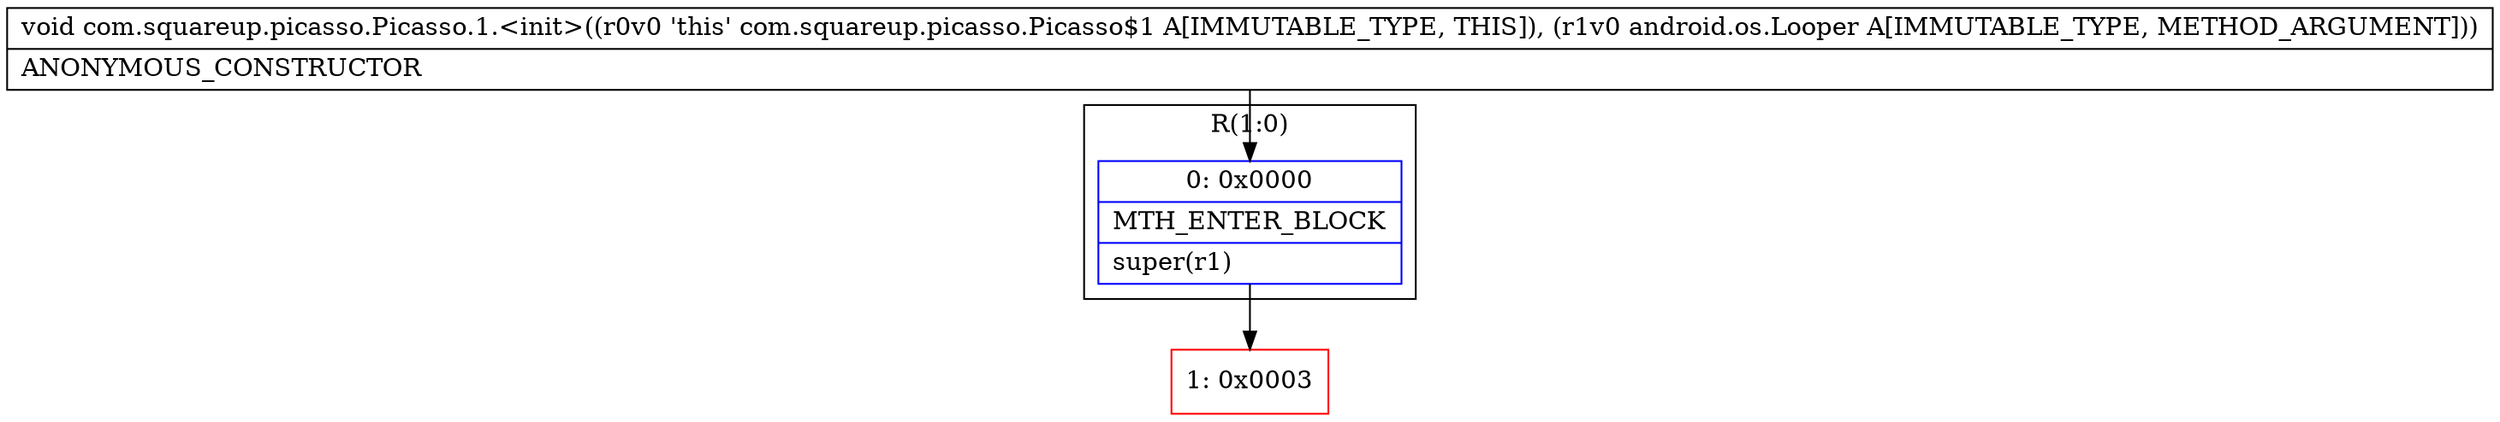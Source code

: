 digraph "CFG forcom.squareup.picasso.Picasso.1.\<init\>(Landroid\/os\/Looper;)V" {
subgraph cluster_Region_1829775283 {
label = "R(1:0)";
node [shape=record,color=blue];
Node_0 [shape=record,label="{0\:\ 0x0000|MTH_ENTER_BLOCK\l|super(r1)\l}"];
}
Node_1 [shape=record,color=red,label="{1\:\ 0x0003}"];
MethodNode[shape=record,label="{void com.squareup.picasso.Picasso.1.\<init\>((r0v0 'this' com.squareup.picasso.Picasso$1 A[IMMUTABLE_TYPE, THIS]), (r1v0 android.os.Looper A[IMMUTABLE_TYPE, METHOD_ARGUMENT]))  | ANONYMOUS_CONSTRUCTOR\l}"];
MethodNode -> Node_0;
Node_0 -> Node_1;
}

